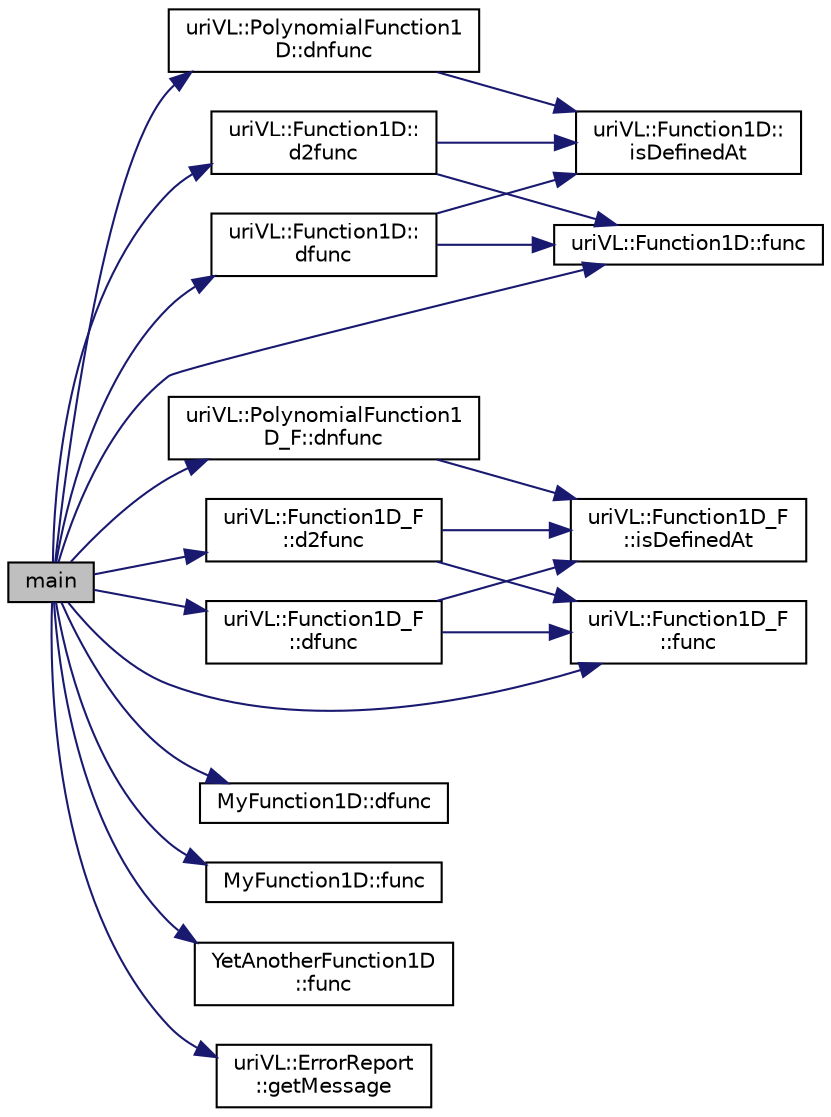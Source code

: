 digraph "main"
{
  edge [fontname="Helvetica",fontsize="10",labelfontname="Helvetica",labelfontsize="10"];
  node [fontname="Helvetica",fontsize="10",shape=record];
  rankdir="LR";
  Node1 [label="main",height=0.2,width=0.4,color="black", fillcolor="grey75", style="filled", fontcolor="black"];
  Node1 -> Node2 [color="midnightblue",fontsize="10",style="solid",fontname="Helvetica"];
  Node2 [label="uriVL::Function1D::\ld2func",height=0.2,width=0.4,color="black", fillcolor="white", style="filled",URL="$classuriVL_1_1Function1D.html#af8c2f7ec1496ee0bc7494aced44c81c6",tooltip="Evaluates the second derivative of the function at the point specified. "];
  Node2 -> Node3 [color="midnightblue",fontsize="10",style="solid",fontname="Helvetica"];
  Node3 [label="uriVL::Function1D::\lisDefinedAt",height=0.2,width=0.4,color="black", fillcolor="white", style="filled",URL="$classuriVL_1_1Function1D.html#a2549e61d96f0afd658ed3e6b2a95efbf",tooltip="Indicates whther a point is within the domain of definition of this function. "];
  Node2 -> Node4 [color="midnightblue",fontsize="10",style="solid",fontname="Helvetica"];
  Node4 [label="uriVL::Function1D::func",height=0.2,width=0.4,color="black", fillcolor="white", style="filled",URL="$classuriVL_1_1Function1D.html#ae42553644bd3826aa4add06eb16410fc",tooltip="Evaluates the function at the point specified. "];
  Node1 -> Node5 [color="midnightblue",fontsize="10",style="solid",fontname="Helvetica"];
  Node5 [label="uriVL::Function1D_F\l::d2func",height=0.2,width=0.4,color="black", fillcolor="white", style="filled",URL="$classuriVL_1_1Function1D__F.html#a4397f5ec4b93e69b3834af05fad54416",tooltip="Evaluates the second derivative of the function at the point specified. "];
  Node5 -> Node6 [color="midnightblue",fontsize="10",style="solid",fontname="Helvetica"];
  Node6 [label="uriVL::Function1D_F\l::isDefinedAt",height=0.2,width=0.4,color="black", fillcolor="white", style="filled",URL="$classuriVL_1_1Function1D__F.html#ad7213b669e447ace21d701aea3ad4c15",tooltip="Indicates whther a point is within the domain of definition of this function. "];
  Node5 -> Node7 [color="midnightblue",fontsize="10",style="solid",fontname="Helvetica"];
  Node7 [label="uriVL::Function1D_F\l::func",height=0.2,width=0.4,color="black", fillcolor="white", style="filled",URL="$classuriVL_1_1Function1D__F.html#a7dabdc9f3e6c199dc89f297dac9fc54e",tooltip="Evaluates the function at the point specified. "];
  Node1 -> Node8 [color="midnightblue",fontsize="10",style="solid",fontname="Helvetica"];
  Node8 [label="MyFunction1D::dfunc",height=0.2,width=0.4,color="black", fillcolor="white", style="filled",URL="$classMyFunction1D.html#a95460ca71b464d45353178aa801bf354",tooltip="Evaluates the first derivative of the function at the point specified. "];
  Node1 -> Node9 [color="midnightblue",fontsize="10",style="solid",fontname="Helvetica"];
  Node9 [label="uriVL::Function1D_F\l::dfunc",height=0.2,width=0.4,color="black", fillcolor="white", style="filled",URL="$classuriVL_1_1Function1D__F.html#a74c57f65887fb17ed748ac9ca372c355",tooltip="Evaluates the first derivative of the function at the point specified. "];
  Node9 -> Node6 [color="midnightblue",fontsize="10",style="solid",fontname="Helvetica"];
  Node9 -> Node7 [color="midnightblue",fontsize="10",style="solid",fontname="Helvetica"];
  Node1 -> Node10 [color="midnightblue",fontsize="10",style="solid",fontname="Helvetica"];
  Node10 [label="uriVL::Function1D::\ldfunc",height=0.2,width=0.4,color="black", fillcolor="white", style="filled",URL="$classuriVL_1_1Function1D.html#a9e4dd0855b490d5b1baca81aa3f58c37",tooltip="Evaluates the first derivative of the function at the point specified. "];
  Node10 -> Node3 [color="midnightblue",fontsize="10",style="solid",fontname="Helvetica"];
  Node10 -> Node4 [color="midnightblue",fontsize="10",style="solid",fontname="Helvetica"];
  Node1 -> Node11 [color="midnightblue",fontsize="10",style="solid",fontname="Helvetica"];
  Node11 [label="uriVL::PolynomialFunction1\lD_F::dnfunc",height=0.2,width=0.4,color="black", fillcolor="white", style="filled",URL="$classuriVL_1_1PolynomialFunction1D__F.html#aebceffd7c0bfd50343d14426ebc0a8d3",tooltip="Evaluates the nth derivative of the function at the point specified. "];
  Node11 -> Node6 [color="midnightblue",fontsize="10",style="solid",fontname="Helvetica"];
  Node1 -> Node12 [color="midnightblue",fontsize="10",style="solid",fontname="Helvetica"];
  Node12 [label="uriVL::PolynomialFunction1\lD::dnfunc",height=0.2,width=0.4,color="black", fillcolor="white", style="filled",URL="$classuriVL_1_1PolynomialFunction1D.html#ad753008ec93d7ede997a4b0e9a16a128",tooltip="Evaluates the nth derivative of the function at the point specified. "];
  Node12 -> Node3 [color="midnightblue",fontsize="10",style="solid",fontname="Helvetica"];
  Node1 -> Node13 [color="midnightblue",fontsize="10",style="solid",fontname="Helvetica"];
  Node13 [label="MyFunction1D::func",height=0.2,width=0.4,color="black", fillcolor="white", style="filled",URL="$classMyFunction1D.html#a014a5a9a4e8caeec067c04e4cacacdee",tooltip="Evaluates the function at the point specified. "];
  Node1 -> Node14 [color="midnightblue",fontsize="10",style="solid",fontname="Helvetica"];
  Node14 [label="YetAnotherFunction1D\l::func",height=0.2,width=0.4,color="black", fillcolor="white", style="filled",URL="$classYetAnotherFunction1D.html#a3c13889dee7b29aeb1847bf337300681",tooltip="Evaluates the function at the point specified. "];
  Node1 -> Node7 [color="midnightblue",fontsize="10",style="solid",fontname="Helvetica"];
  Node1 -> Node4 [color="midnightblue",fontsize="10",style="solid",fontname="Helvetica"];
  Node1 -> Node15 [color="midnightblue",fontsize="10",style="solid",fontname="Helvetica"];
  Node15 [label="uriVL::ErrorReport\l::getMessage",height=0.2,width=0.4,color="black", fillcolor="white", style="filled",URL="$classuriVL_1_1ErrorReport.html#ab0e9a629dc8d1342f8c6078e5d5b2a1d",tooltip="When you call this, you&#39;re responsible for delete[]&#39;ing the returned pointer. "];
}
